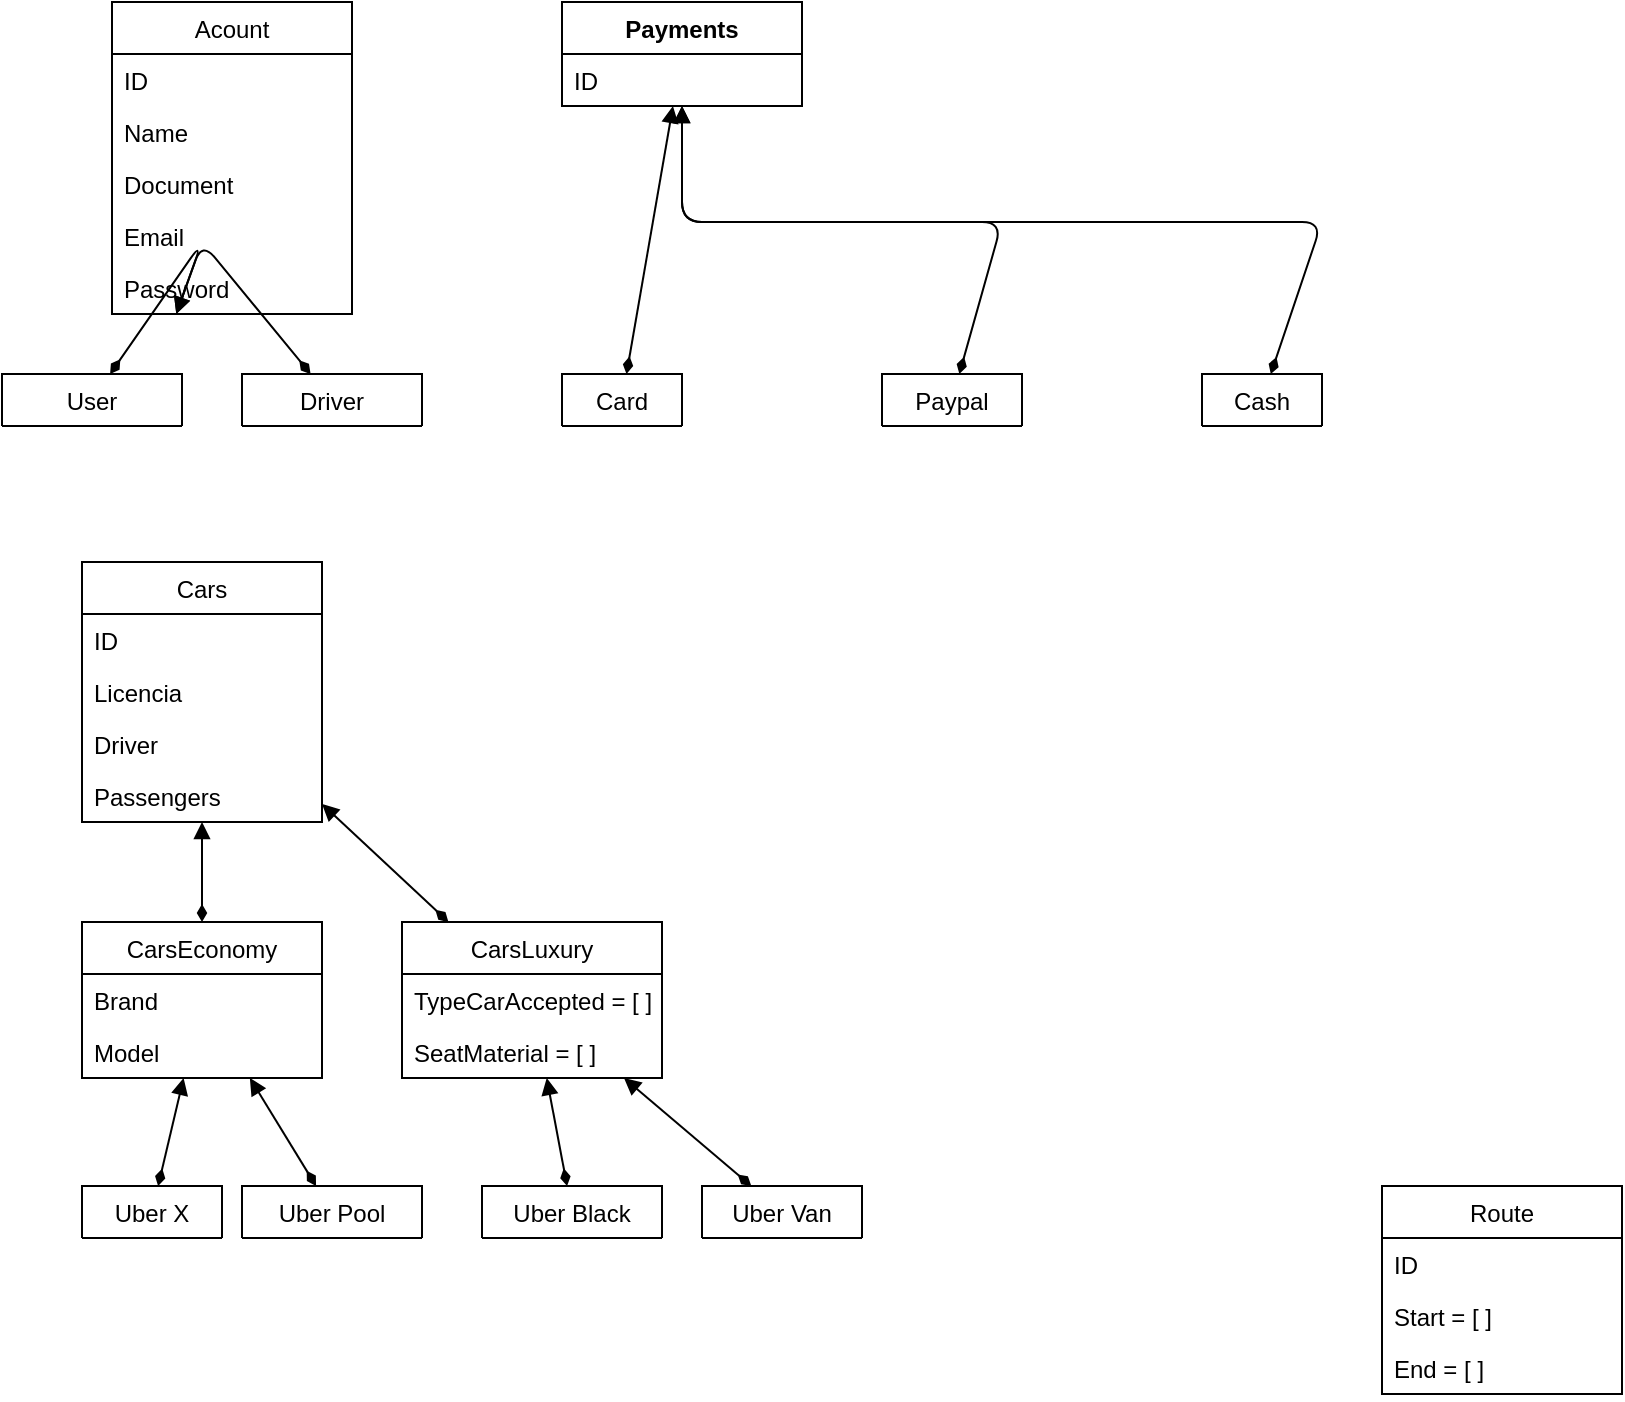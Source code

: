 <mxfile>
    <diagram id="LtNnUxTMk3nnHeWBmE_S" name="Página-1">
        <mxGraphModel dx="437" dy="601" grid="1" gridSize="10" guides="1" tooltips="1" connect="1" arrows="1" fold="1" page="1" pageScale="1" pageWidth="827" pageHeight="1169" math="0" shadow="0">
            <root>
                <mxCell id="0"/>
                <mxCell id="1" parent="0"/>
                <mxCell id="115" style="edgeStyle=none;html=1;startArrow=diamondThin;startFill=1;endArrow=block;endFill=1;strokeColor=default;strokeWidth=1;" parent="1" source="13" target="85" edge="1">
                    <mxGeometry relative="1" as="geometry">
                        <Array as="points">
                            <mxPoint x="100" y="160"/>
                        </Array>
                    </mxGeometry>
                </mxCell>
                <mxCell id="13" value="User" style="swimlane;fontStyle=0;childLayout=stackLayout;horizontal=1;startSize=26;fillColor=none;horizontalStack=0;resizeParent=1;resizeParentMax=0;resizeLast=0;collapsible=1;marginBottom=0;" parent="1" vertex="1" collapsed="1">
                    <mxGeometry y="226" width="90" height="26" as="geometry">
                        <mxRectangle y="226" width="120" height="52" as="alternateBounds"/>
                    </mxGeometry>
                </mxCell>
                <mxCell id="116" style="edgeStyle=none;html=1;startArrow=diamondThin;startFill=1;endArrow=block;endFill=1;strokeColor=default;strokeWidth=1;" parent="1" source="19" target="85" edge="1">
                    <mxGeometry relative="1" as="geometry">
                        <Array as="points">
                            <mxPoint x="100" y="160"/>
                        </Array>
                    </mxGeometry>
                </mxCell>
                <mxCell id="19" value="Driver" style="swimlane;fontStyle=0;childLayout=stackLayout;horizontal=1;startSize=26;fillColor=none;horizontalStack=0;resizeParent=1;resizeParentMax=0;resizeLast=0;collapsible=1;marginBottom=0;" parent="1" vertex="1" collapsed="1">
                    <mxGeometry x="120" y="226" width="90" height="26" as="geometry">
                        <mxRectangle x="120" y="226" width="120" height="52" as="alternateBounds"/>
                    </mxGeometry>
                </mxCell>
                <mxCell id="25" value="Route" style="swimlane;fontStyle=0;childLayout=stackLayout;horizontal=1;startSize=26;fillColor=none;horizontalStack=0;resizeParent=1;resizeParentMax=0;resizeLast=0;collapsible=1;marginBottom=0;" parent="1" vertex="1">
                    <mxGeometry x="690" y="632" width="120" height="104" as="geometry"/>
                </mxCell>
                <mxCell id="26" value="ID" style="text;strokeColor=none;fillColor=none;align=left;verticalAlign=top;spacingLeft=4;spacingRight=4;overflow=hidden;rotatable=0;points=[[0,0.5],[1,0.5]];portConstraint=eastwest;" parent="25" vertex="1">
                    <mxGeometry y="26" width="120" height="26" as="geometry"/>
                </mxCell>
                <mxCell id="27" value="Start = [ ]" style="text;strokeColor=none;fillColor=none;align=left;verticalAlign=top;spacingLeft=4;spacingRight=4;overflow=hidden;rotatable=0;points=[[0,0.5],[1,0.5]];portConstraint=eastwest;" parent="25" vertex="1">
                    <mxGeometry y="52" width="120" height="26" as="geometry"/>
                </mxCell>
                <mxCell id="28" value="End = [ ]" style="text;strokeColor=none;fillColor=none;align=left;verticalAlign=top;spacingLeft=4;spacingRight=4;overflow=hidden;rotatable=0;points=[[0,0.5],[1,0.5]];portConstraint=eastwest;" parent="25" vertex="1">
                    <mxGeometry y="78" width="120" height="26" as="geometry"/>
                </mxCell>
                <mxCell id="158" style="edgeStyle=none;html=1;startArrow=diamondThin;startFill=1;endArrow=block;endFill=1;strokeColor=default;strokeWidth=1;" parent="1" source="29" target="149" edge="1">
                    <mxGeometry relative="1" as="geometry"/>
                </mxCell>
                <mxCell id="29" value="Uber X" style="swimlane;fontStyle=0;childLayout=stackLayout;horizontal=1;startSize=26;fillColor=none;horizontalStack=0;resizeParent=1;resizeParentMax=0;resizeLast=0;collapsible=1;marginBottom=0;" parent="1" vertex="1" collapsed="1">
                    <mxGeometry x="40" y="632" width="70" height="26" as="geometry">
                        <mxRectangle x="40" y="632" width="120" height="28" as="alternateBounds"/>
                    </mxGeometry>
                </mxCell>
                <mxCell id="159" style="edgeStyle=none;html=1;startArrow=diamondThin;startFill=1;endArrow=block;endFill=1;strokeColor=default;strokeWidth=1;" parent="1" source="36" target="149" edge="1">
                    <mxGeometry relative="1" as="geometry"/>
                </mxCell>
                <mxCell id="36" value="Uber Pool" style="swimlane;fontStyle=0;childLayout=stackLayout;horizontal=1;startSize=26;fillColor=none;horizontalStack=0;resizeParent=1;resizeParentMax=0;resizeLast=0;collapsible=1;marginBottom=0;" parent="1" vertex="1" collapsed="1">
                    <mxGeometry x="120" y="632" width="90" height="26" as="geometry">
                        <mxRectangle x="200" y="632" width="120" height="28" as="alternateBounds"/>
                    </mxGeometry>
                </mxCell>
                <mxCell id="160" style="edgeStyle=none;html=1;startArrow=diamondThin;startFill=1;endArrow=block;endFill=1;strokeColor=default;strokeWidth=1;" parent="1" source="43" target="152" edge="1">
                    <mxGeometry relative="1" as="geometry"/>
                </mxCell>
                <mxCell id="43" value="Uber Black" style="swimlane;fontStyle=0;childLayout=stackLayout;horizontal=1;startSize=26;fillColor=none;horizontalStack=0;resizeParent=1;resizeParentMax=0;resizeLast=0;collapsible=1;marginBottom=0;" parent="1" vertex="1" collapsed="1">
                    <mxGeometry x="240" y="632" width="90" height="26" as="geometry">
                        <mxRectangle x="360" y="632" width="130" height="78" as="alternateBounds"/>
                    </mxGeometry>
                </mxCell>
                <mxCell id="161" style="edgeStyle=none;html=1;startArrow=diamondThin;startFill=1;endArrow=block;endFill=1;strokeColor=default;strokeWidth=1;" parent="1" source="65" target="152" edge="1">
                    <mxGeometry relative="1" as="geometry"/>
                </mxCell>
                <mxCell id="65" value="Uber Van" style="swimlane;fontStyle=0;childLayout=stackLayout;horizontal=1;startSize=26;fillColor=none;horizontalStack=0;resizeParent=1;resizeParentMax=0;resizeLast=0;collapsible=1;marginBottom=0;" parent="1" vertex="1" collapsed="1">
                    <mxGeometry x="350" y="632" width="80" height="26" as="geometry">
                        <mxRectangle x="520" y="632" width="130" height="78" as="alternateBounds"/>
                    </mxGeometry>
                </mxCell>
                <mxCell id="122" style="edgeStyle=none;html=1;startArrow=diamondThin;startFill=1;endArrow=block;endFill=1;strokeColor=default;strokeWidth=1;" parent="1" source="72" target="117" edge="1">
                    <mxGeometry relative="1" as="geometry"/>
                </mxCell>
                <mxCell id="72" value="Card" style="swimlane;fontStyle=0;childLayout=stackLayout;horizontal=1;startSize=26;fillColor=none;horizontalStack=0;resizeParent=1;resizeParentMax=0;resizeLast=0;collapsible=1;marginBottom=0;" parent="1" vertex="1" collapsed="1">
                    <mxGeometry x="280" y="226" width="60" height="26" as="geometry">
                        <mxRectangle x="280" y="226" width="120" height="130" as="alternateBounds"/>
                    </mxGeometry>
                </mxCell>
                <mxCell id="73" value="ID" style="text;strokeColor=none;fillColor=none;align=left;verticalAlign=top;spacingLeft=4;spacingRight=4;overflow=hidden;rotatable=0;points=[[0,0.5],[1,0.5]];portConstraint=eastwest;" parent="72" vertex="1">
                    <mxGeometry y="26" width="60" height="26" as="geometry"/>
                </mxCell>
                <mxCell id="76" value="Number" style="text;strokeColor=none;fillColor=none;align=left;verticalAlign=top;spacingLeft=4;spacingRight=4;overflow=hidden;rotatable=0;points=[[0,0.5],[1,0.5]];portConstraint=eastwest;" parent="72" vertex="1">
                    <mxGeometry y="52" width="60" height="26" as="geometry"/>
                </mxCell>
                <mxCell id="74" value="CVV" style="text;strokeColor=none;fillColor=none;align=left;verticalAlign=top;spacingLeft=4;spacingRight=4;overflow=hidden;rotatable=0;points=[[0,0.5],[1,0.5]];portConstraint=eastwest;" parent="72" vertex="1">
                    <mxGeometry y="78" width="60" height="26" as="geometry"/>
                </mxCell>
                <mxCell id="75" value="Date" style="text;strokeColor=none;fillColor=none;align=left;verticalAlign=top;spacingLeft=4;spacingRight=4;overflow=hidden;rotatable=0;points=[[0,0.5],[1,0.5]];portConstraint=eastwest;" parent="72" vertex="1">
                    <mxGeometry y="104" width="60" height="26" as="geometry"/>
                </mxCell>
                <mxCell id="123" style="edgeStyle=none;html=1;startArrow=diamondThin;startFill=1;endArrow=block;endFill=1;strokeColor=default;strokeWidth=1;" parent="1" source="77" target="117" edge="1">
                    <mxGeometry relative="1" as="geometry">
                        <Array as="points">
                            <mxPoint x="500" y="150"/>
                            <mxPoint x="340" y="150"/>
                        </Array>
                    </mxGeometry>
                </mxCell>
                <mxCell id="77" value="Paypal" style="swimlane;fontStyle=0;childLayout=stackLayout;horizontal=1;startSize=26;fillColor=none;horizontalStack=0;resizeParent=1;resizeParentMax=0;resizeLast=0;collapsible=1;marginBottom=0;" parent="1" vertex="1" collapsed="1">
                    <mxGeometry x="440" y="226" width="70" height="26" as="geometry">
                        <mxRectangle x="440" y="226" width="120" height="78" as="alternateBounds"/>
                    </mxGeometry>
                </mxCell>
                <mxCell id="78" value="ID" style="text;strokeColor=none;fillColor=none;align=left;verticalAlign=top;spacingLeft=4;spacingRight=4;overflow=hidden;rotatable=0;points=[[0,0.5],[1,0.5]];portConstraint=eastwest;" parent="77" vertex="1">
                    <mxGeometry y="26" width="70" height="26" as="geometry"/>
                </mxCell>
                <mxCell id="80" value="E-mail" style="text;strokeColor=none;fillColor=none;align=left;verticalAlign=top;spacingLeft=4;spacingRight=4;overflow=hidden;rotatable=0;points=[[0,0.5],[1,0.5]];portConstraint=eastwest;" parent="77" vertex="1">
                    <mxGeometry y="52" width="70" height="26" as="geometry"/>
                </mxCell>
                <mxCell id="124" style="edgeStyle=none;html=1;startArrow=diamondThin;startFill=1;endArrow=block;endFill=1;strokeColor=default;strokeWidth=1;" parent="1" source="82" target="117" edge="1">
                    <mxGeometry relative="1" as="geometry">
                        <Array as="points">
                            <mxPoint x="660" y="150"/>
                            <mxPoint x="340" y="150"/>
                        </Array>
                    </mxGeometry>
                </mxCell>
                <mxCell id="82" value="Cash" style="swimlane;fontStyle=0;childLayout=stackLayout;horizontal=1;startSize=26;fillColor=none;horizontalStack=0;resizeParent=1;resizeParentMax=0;resizeLast=0;collapsible=1;marginBottom=0;" parent="1" vertex="1" collapsed="1">
                    <mxGeometry x="600" y="226" width="60" height="26" as="geometry">
                        <mxRectangle x="600" y="226" width="120" height="52" as="alternateBounds"/>
                    </mxGeometry>
                </mxCell>
                <mxCell id="83" value="ID" style="text;strokeColor=none;fillColor=none;align=left;verticalAlign=top;spacingLeft=4;spacingRight=4;overflow=hidden;rotatable=0;points=[[0,0.5],[1,0.5]];portConstraint=eastwest;" parent="82" vertex="1">
                    <mxGeometry y="26" width="60" height="26" as="geometry"/>
                </mxCell>
                <mxCell id="85" value="Acount" style="swimlane;fontStyle=0;childLayout=stackLayout;horizontal=1;startSize=26;fillColor=none;horizontalStack=0;resizeParent=1;resizeParentMax=0;resizeLast=0;collapsible=1;marginBottom=0;" parent="1" vertex="1">
                    <mxGeometry x="55" y="40" width="120" height="156" as="geometry">
                        <mxRectangle x="55" y="40" width="90" height="26" as="alternateBounds"/>
                    </mxGeometry>
                </mxCell>
                <mxCell id="86" value="ID" style="text;strokeColor=none;fillColor=none;align=left;verticalAlign=top;spacingLeft=4;spacingRight=4;overflow=hidden;rotatable=0;points=[[0,0.5],[1,0.5]];portConstraint=eastwest;" parent="85" vertex="1">
                    <mxGeometry y="26" width="120" height="26" as="geometry"/>
                </mxCell>
                <mxCell id="87" value="Name" style="text;strokeColor=none;fillColor=none;align=left;verticalAlign=top;spacingLeft=4;spacingRight=4;overflow=hidden;rotatable=0;points=[[0,0.5],[1,0.5]];portConstraint=eastwest;" parent="85" vertex="1">
                    <mxGeometry y="52" width="120" height="26" as="geometry"/>
                </mxCell>
                <mxCell id="88" value="Document" style="text;strokeColor=none;fillColor=none;align=left;verticalAlign=top;spacingLeft=4;spacingRight=4;overflow=hidden;rotatable=0;points=[[0,0.5],[1,0.5]];portConstraint=eastwest;" parent="85" vertex="1">
                    <mxGeometry y="78" width="120" height="26" as="geometry"/>
                </mxCell>
                <mxCell id="89" value="Email" style="text;strokeColor=none;fillColor=none;align=left;verticalAlign=top;spacingLeft=4;spacingRight=4;overflow=hidden;rotatable=0;points=[[0,0.5],[1,0.5]];portConstraint=eastwest;" parent="85" vertex="1">
                    <mxGeometry y="104" width="120" height="26" as="geometry"/>
                </mxCell>
                <mxCell id="90" value="Password" style="text;strokeColor=none;fillColor=none;align=left;verticalAlign=top;spacingLeft=4;spacingRight=4;overflow=hidden;rotatable=0;points=[[0,0.5],[1,0.5]];portConstraint=eastwest;" parent="85" vertex="1">
                    <mxGeometry y="130" width="120" height="26" as="geometry"/>
                </mxCell>
                <mxCell id="117" value="Payments" style="swimlane;fontStyle=1;align=center;verticalAlign=top;childLayout=stackLayout;horizontal=1;startSize=26;horizontalStack=0;resizeParent=1;resizeParentMax=0;resizeLast=0;collapsible=1;marginBottom=0;" parent="1" vertex="1">
                    <mxGeometry x="280" y="40" width="120" height="52" as="geometry">
                        <mxRectangle x="280" y="40" width="90" height="26" as="alternateBounds"/>
                    </mxGeometry>
                </mxCell>
                <mxCell id="118" value="ID" style="text;strokeColor=none;fillColor=none;align=left;verticalAlign=top;spacingLeft=4;spacingRight=4;overflow=hidden;rotatable=0;points=[[0,0.5],[1,0.5]];portConstraint=eastwest;" parent="117" vertex="1">
                    <mxGeometry y="26" width="120" height="26" as="geometry"/>
                </mxCell>
                <mxCell id="125" value="Cars" style="swimlane;fontStyle=0;childLayout=stackLayout;horizontal=1;startSize=26;fillColor=none;horizontalStack=0;resizeParent=1;resizeParentMax=0;resizeLast=0;collapsible=1;marginBottom=0;" parent="1" vertex="1">
                    <mxGeometry x="40" y="320" width="120" height="130" as="geometry"/>
                </mxCell>
                <mxCell id="126" value="ID" style="text;strokeColor=none;fillColor=none;align=left;verticalAlign=top;spacingLeft=4;spacingRight=4;overflow=hidden;rotatable=0;points=[[0,0.5],[1,0.5]];portConstraint=eastwest;" parent="125" vertex="1">
                    <mxGeometry y="26" width="120" height="26" as="geometry"/>
                </mxCell>
                <mxCell id="127" value="Licencia" style="text;strokeColor=none;fillColor=none;align=left;verticalAlign=top;spacingLeft=4;spacingRight=4;overflow=hidden;rotatable=0;points=[[0,0.5],[1,0.5]];portConstraint=eastwest;" parent="125" vertex="1">
                    <mxGeometry y="52" width="120" height="26" as="geometry"/>
                </mxCell>
                <mxCell id="128" value="Driver" style="text;strokeColor=none;fillColor=none;align=left;verticalAlign=top;spacingLeft=4;spacingRight=4;overflow=hidden;rotatable=0;points=[[0,0.5],[1,0.5]];portConstraint=eastwest;" parent="125" vertex="1">
                    <mxGeometry y="78" width="120" height="26" as="geometry"/>
                </mxCell>
                <mxCell id="129" value="Passengers" style="text;strokeColor=none;fillColor=none;align=left;verticalAlign=top;spacingLeft=4;spacingRight=4;overflow=hidden;rotatable=0;points=[[0,0.5],[1,0.5]];portConstraint=eastwest;" parent="125" vertex="1">
                    <mxGeometry y="104" width="120" height="26" as="geometry"/>
                </mxCell>
                <mxCell id="155" style="edgeStyle=none;html=1;startArrow=diamondThin;startFill=1;endArrow=block;endFill=1;strokeColor=default;strokeWidth=1;" parent="1" source="149" target="125" edge="1">
                    <mxGeometry relative="1" as="geometry"/>
                </mxCell>
                <mxCell id="149" value="CarsEconomy" style="swimlane;fontStyle=0;childLayout=stackLayout;horizontal=1;startSize=26;fillColor=none;horizontalStack=0;resizeParent=1;resizeParentMax=0;resizeLast=0;collapsible=1;marginBottom=0;" parent="1" vertex="1">
                    <mxGeometry x="40" y="500" width="120" height="78" as="geometry"/>
                </mxCell>
                <mxCell id="150" value="Brand" style="text;strokeColor=none;fillColor=none;align=left;verticalAlign=top;spacingLeft=4;spacingRight=4;overflow=hidden;rotatable=0;points=[[0,0.5],[1,0.5]];portConstraint=eastwest;" parent="149" vertex="1">
                    <mxGeometry y="26" width="120" height="26" as="geometry"/>
                </mxCell>
                <mxCell id="151" value="Model" style="text;strokeColor=none;fillColor=none;align=left;verticalAlign=top;spacingLeft=4;spacingRight=4;overflow=hidden;rotatable=0;points=[[0,0.5],[1,0.5]];portConstraint=eastwest;" parent="149" vertex="1">
                    <mxGeometry y="52" width="120" height="26" as="geometry"/>
                </mxCell>
                <mxCell id="157" style="edgeStyle=none;html=1;startArrow=diamondThin;startFill=1;endArrow=block;endFill=1;strokeColor=default;strokeWidth=1;" parent="1" source="152" target="125" edge="1">
                    <mxGeometry relative="1" as="geometry"/>
                </mxCell>
                <mxCell id="152" value="CarsLuxury" style="swimlane;fontStyle=0;childLayout=stackLayout;horizontal=1;startSize=26;fillColor=none;horizontalStack=0;resizeParent=1;resizeParentMax=0;resizeLast=0;collapsible=1;marginBottom=0;" parent="1" vertex="1">
                    <mxGeometry x="200" y="500" width="130" height="78" as="geometry"/>
                </mxCell>
                <mxCell id="153" value="TypeCarAccepted = [ ]" style="text;strokeColor=none;fillColor=none;align=left;verticalAlign=top;spacingLeft=4;spacingRight=4;overflow=hidden;rotatable=0;points=[[0,0.5],[1,0.5]];portConstraint=eastwest;" parent="152" vertex="1">
                    <mxGeometry y="26" width="130" height="26" as="geometry"/>
                </mxCell>
                <mxCell id="154" value="SeatMaterial = [ ]" style="text;strokeColor=none;fillColor=none;align=left;verticalAlign=top;spacingLeft=4;spacingRight=4;overflow=hidden;rotatable=0;points=[[0,0.5],[1,0.5]];portConstraint=eastwest;" parent="152" vertex="1">
                    <mxGeometry y="52" width="130" height="26" as="geometry"/>
                </mxCell>
            </root>
        </mxGraphModel>
    </diagram>
</mxfile>